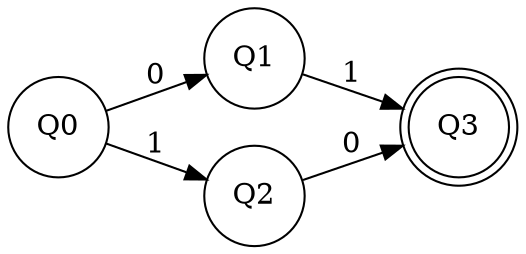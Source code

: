 digraph finite_state_machine {
	rankdir=LR;
	size="8,5"
	node [shape = circle]; "Q0" "Q1" "Q2";
	node [shape = doublecircle];
	"Q0" -> "Q1" [ label = "0" ];
	"Q0" -> "Q2" [ label = "1" ];
	"Q1" -> "Q3" [ label = "1" ];
	"Q2" -> "Q3" [ label = "0" ];
	}